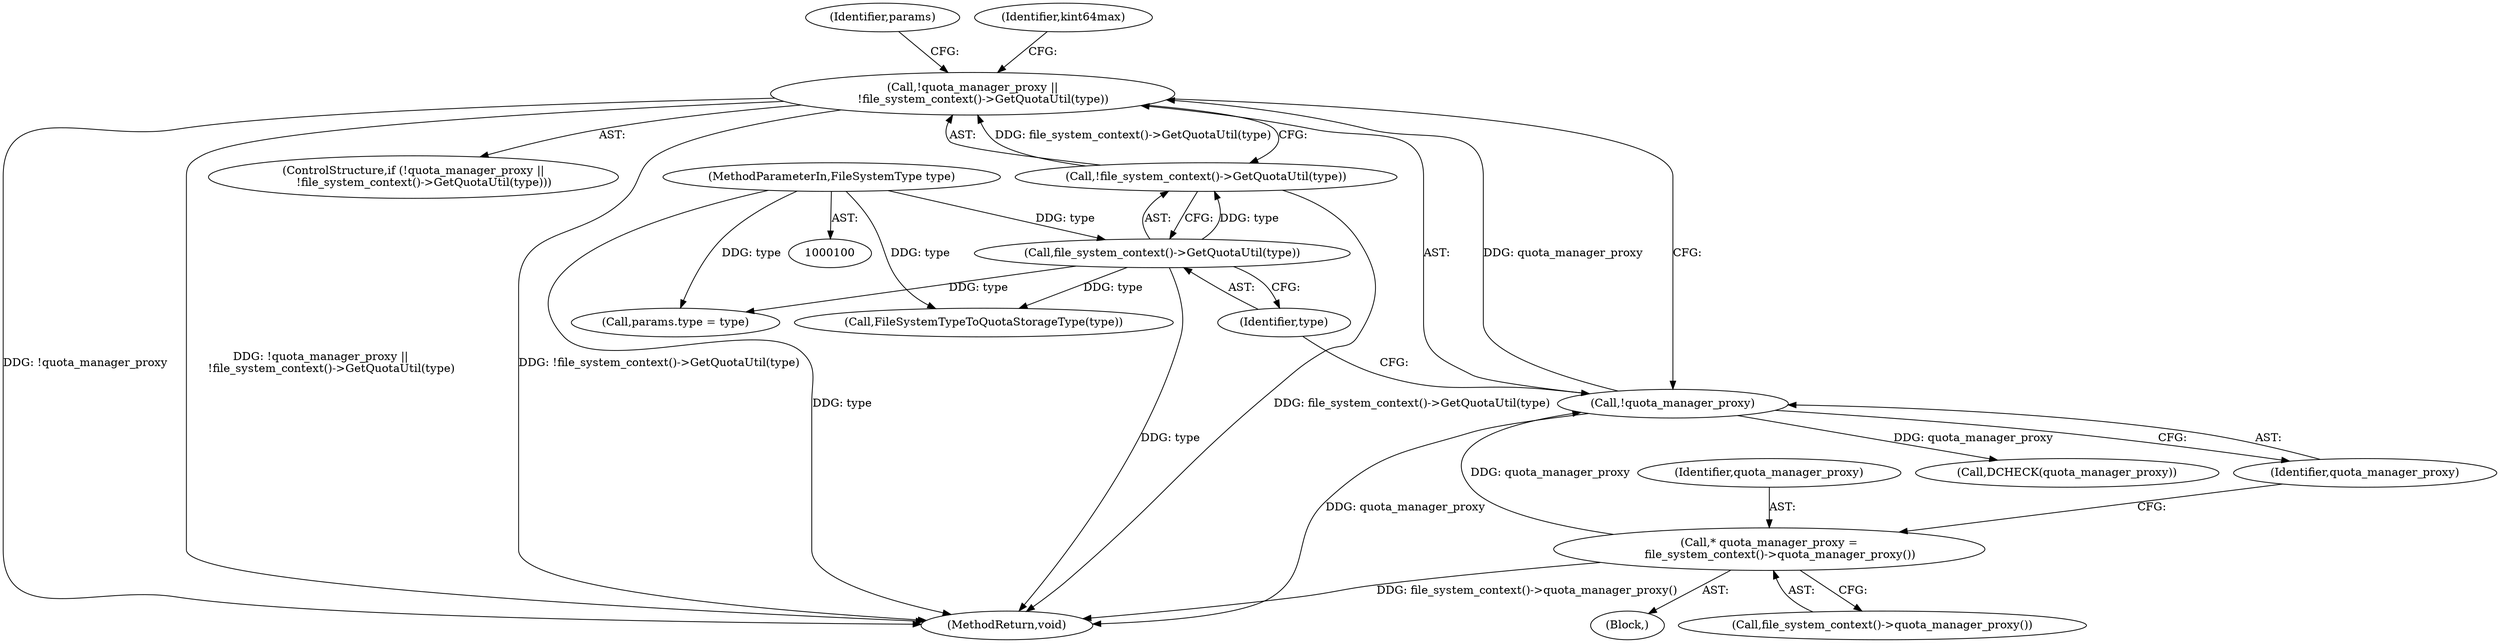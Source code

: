 digraph "0_Chrome_3ea4ba8af75eb37860c15d02af94f272e5bbc235@API" {
"1000111" [label="(Call,!quota_manager_proxy ||\n      !file_system_context()->GetQuotaUtil(type))"];
"1000112" [label="(Call,!quota_manager_proxy)"];
"1000107" [label="(Call,* quota_manager_proxy =\n      file_system_context()->quota_manager_proxy())"];
"1000114" [label="(Call,!file_system_context()->GetQuotaUtil(type))"];
"1000115" [label="(Call,file_system_context()->GetQuotaUtil(type))"];
"1000102" [label="(MethodParameterIn,FileSystemType type)"];
"1000109" [label="(Call,file_system_context()->quota_manager_proxy())"];
"1000113" [label="(Identifier,quota_manager_proxy)"];
"1000110" [label="(ControlStructure,if (!quota_manager_proxy ||\n      !file_system_context()->GetQuotaUtil(type)))"];
"1000143" [label="(Call,DCHECK(quota_manager_proxy))"];
"1000108" [label="(Identifier,quota_manager_proxy)"];
"1000115" [label="(Call,file_system_context()->GetQuotaUtil(type))"];
"1000149" [label="(Call,FileSystemTypeToQuotaStorageType(type))"];
"1000125" [label="(Identifier,params)"];
"1000156" [label="(MethodReturn,void)"];
"1000116" [label="(Identifier,type)"];
"1000102" [label="(MethodParameterIn,FileSystemType type)"];
"1000119" [label="(Identifier,kint64max)"];
"1000105" [label="(Block,)"];
"1000128" [label="(Call,params.type = type)"];
"1000111" [label="(Call,!quota_manager_proxy ||\n      !file_system_context()->GetQuotaUtil(type))"];
"1000107" [label="(Call,* quota_manager_proxy =\n      file_system_context()->quota_manager_proxy())"];
"1000112" [label="(Call,!quota_manager_proxy)"];
"1000114" [label="(Call,!file_system_context()->GetQuotaUtil(type))"];
"1000111" -> "1000110"  [label="AST: "];
"1000111" -> "1000112"  [label="CFG: "];
"1000111" -> "1000114"  [label="CFG: "];
"1000112" -> "1000111"  [label="AST: "];
"1000114" -> "1000111"  [label="AST: "];
"1000119" -> "1000111"  [label="CFG: "];
"1000125" -> "1000111"  [label="CFG: "];
"1000111" -> "1000156"  [label="DDG: !file_system_context()->GetQuotaUtil(type)"];
"1000111" -> "1000156"  [label="DDG: !quota_manager_proxy"];
"1000111" -> "1000156"  [label="DDG: !quota_manager_proxy ||\n      !file_system_context()->GetQuotaUtil(type)"];
"1000112" -> "1000111"  [label="DDG: quota_manager_proxy"];
"1000114" -> "1000111"  [label="DDG: file_system_context()->GetQuotaUtil(type)"];
"1000112" -> "1000113"  [label="CFG: "];
"1000113" -> "1000112"  [label="AST: "];
"1000116" -> "1000112"  [label="CFG: "];
"1000112" -> "1000156"  [label="DDG: quota_manager_proxy"];
"1000107" -> "1000112"  [label="DDG: quota_manager_proxy"];
"1000112" -> "1000143"  [label="DDG: quota_manager_proxy"];
"1000107" -> "1000105"  [label="AST: "];
"1000107" -> "1000109"  [label="CFG: "];
"1000108" -> "1000107"  [label="AST: "];
"1000109" -> "1000107"  [label="AST: "];
"1000113" -> "1000107"  [label="CFG: "];
"1000107" -> "1000156"  [label="DDG: file_system_context()->quota_manager_proxy()"];
"1000114" -> "1000115"  [label="CFG: "];
"1000115" -> "1000114"  [label="AST: "];
"1000114" -> "1000156"  [label="DDG: file_system_context()->GetQuotaUtil(type)"];
"1000115" -> "1000114"  [label="DDG: type"];
"1000115" -> "1000116"  [label="CFG: "];
"1000116" -> "1000115"  [label="AST: "];
"1000115" -> "1000156"  [label="DDG: type"];
"1000102" -> "1000115"  [label="DDG: type"];
"1000115" -> "1000128"  [label="DDG: type"];
"1000115" -> "1000149"  [label="DDG: type"];
"1000102" -> "1000100"  [label="AST: "];
"1000102" -> "1000156"  [label="DDG: type"];
"1000102" -> "1000128"  [label="DDG: type"];
"1000102" -> "1000149"  [label="DDG: type"];
}
